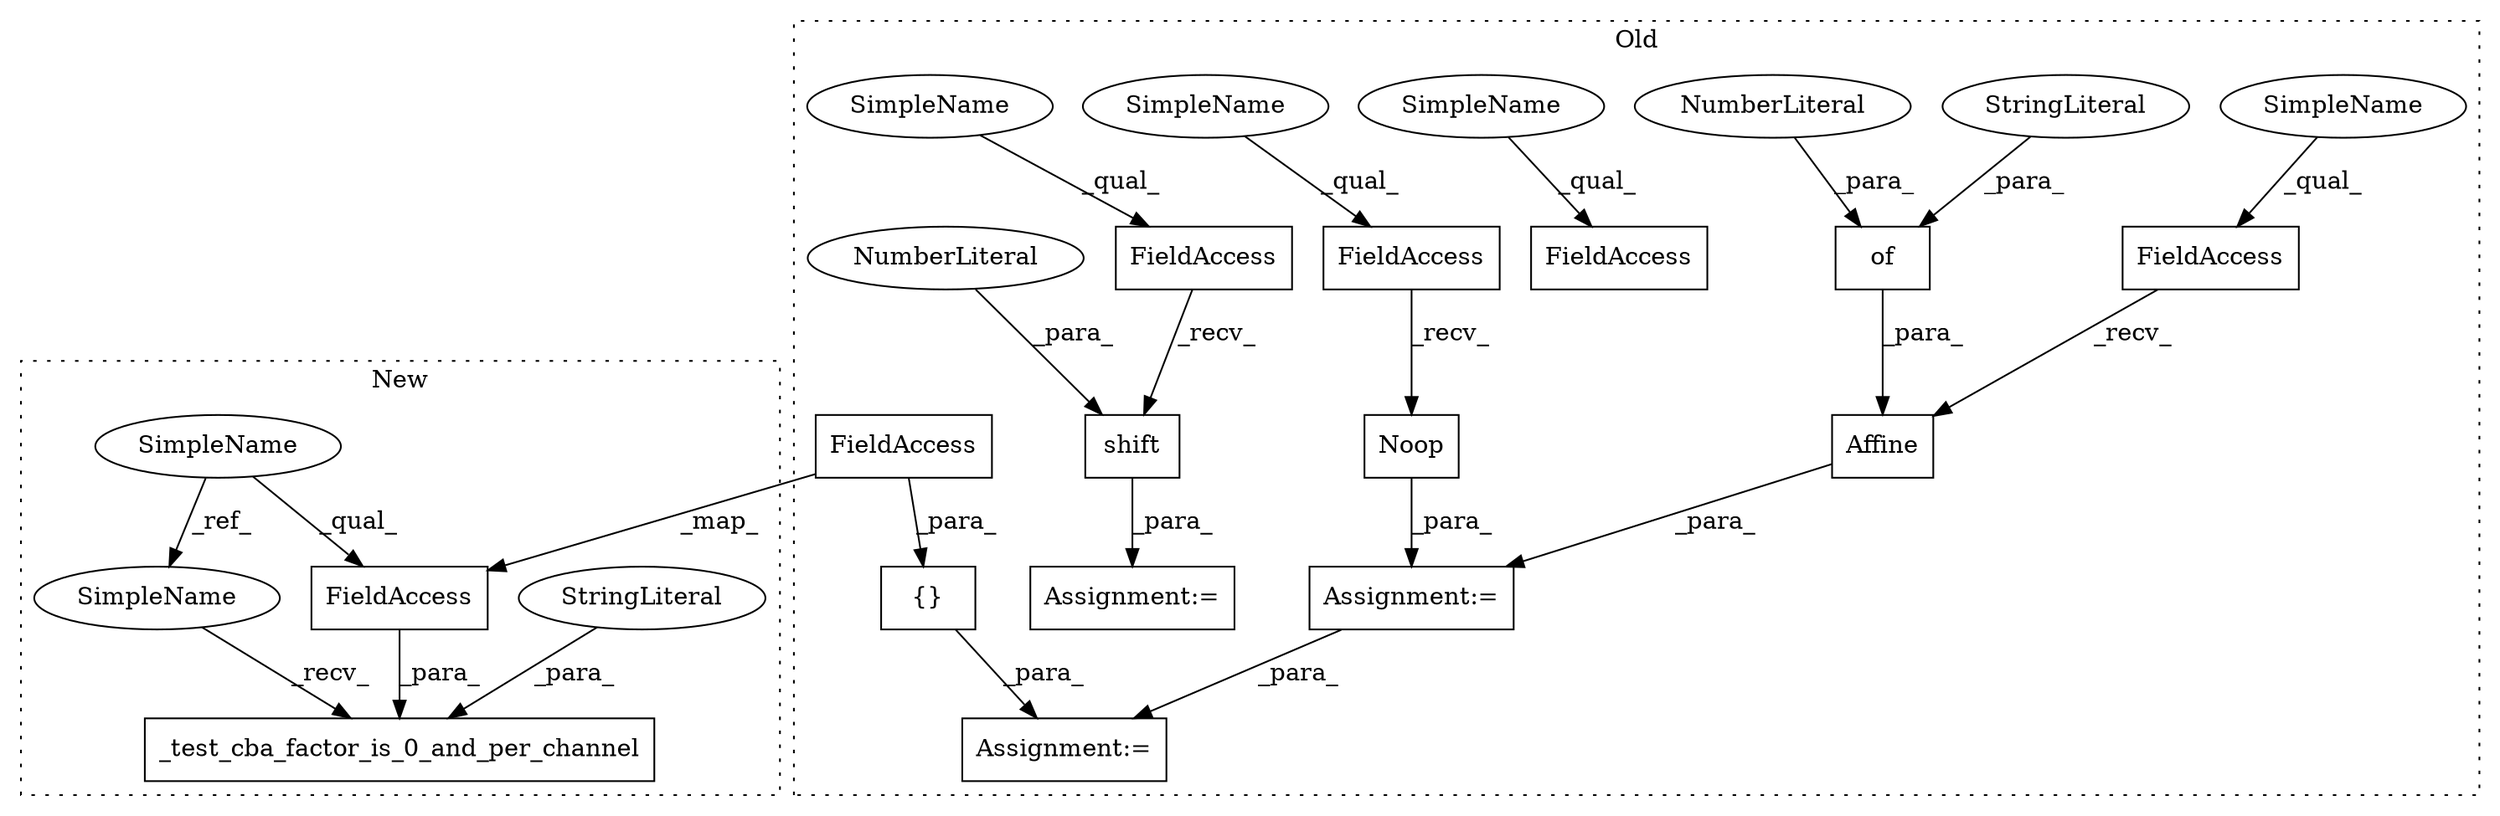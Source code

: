 digraph G {
subgraph cluster0 {
1 [label="{}" a="4" s="66953,66963" l="1,1" shape="box"];
4 [label="Assignment:=" a="7" s="66922" l="1" shape="box"];
5 [label="of" a="32" s="66892,66900" l="3,1" shape="box"];
6 [label="NumberLiteral" a="34" s="66899" l="1" shape="ellipse"];
7 [label="Noop" a="32" s="66856" l="6" shape="box"];
8 [label="FieldAccess" a="22" s="66838" l="17" shape="box"];
9 [label="FieldAccess" a="22" s="66863" l="17" shape="box"];
10 [label="FieldAccess" a="22" s="66799" l="17" shape="box"];
11 [label="Affine" a="32" s="66881,66901" l="7,1" shape="box"];
12 [label="StringLiteral" a="45" s="66895" l="3" shape="ellipse"];
13 [label="Assignment:=" a="7" s="66798" l="1" shape="box"];
16 [label="FieldAccess" a="22" s="66954" l="9" shape="box"];
17 [label="FieldAccess" a="22" s="66980" l="9" shape="box"];
18 [label="shift" a="32" s="66990,66997" l="6,1" shape="box"];
19 [label="NumberLiteral" a="34" s="66996" l="1" shape="ellipse"];
20 [label="Assignment:=" a="7" s="66979" l="1" shape="box"];
21 [label="SimpleName" a="42" s="66799" l="6" shape="ellipse"];
22 [label="SimpleName" a="42" s="66838" l="6" shape="ellipse"];
23 [label="SimpleName" a="42" s="66863" l="6" shape="ellipse"];
25 [label="SimpleName" a="42" s="66980" l="4" shape="ellipse"];
label = "Old";
style="dotted";
}
subgraph cluster1 {
2 [label="_test_cba_factor_is_0_and_per_channel" a="32" s="62424,62490" l="38,1" shape="box"];
3 [label="StringLiteral" a="45" s="62462" l="18" shape="ellipse"];
14 [label="SimpleName" a="42" s="62408" l="4" shape="ellipse"];
15 [label="FieldAccess" a="22" s="62481" l="9" shape="box"];
24 [label="SimpleName" a="42" s="62419" l="4" shape="ellipse"];
label = "New";
style="dotted";
}
1 -> 4 [label="_para_"];
3 -> 2 [label="_para_"];
5 -> 11 [label="_para_"];
6 -> 5 [label="_para_"];
7 -> 13 [label="_para_"];
8 -> 7 [label="_recv_"];
9 -> 11 [label="_recv_"];
11 -> 13 [label="_para_"];
12 -> 5 [label="_para_"];
13 -> 4 [label="_para_"];
14 -> 24 [label="_ref_"];
14 -> 15 [label="_qual_"];
15 -> 2 [label="_para_"];
16 -> 15 [label="_map_"];
16 -> 1 [label="_para_"];
17 -> 18 [label="_recv_"];
18 -> 20 [label="_para_"];
19 -> 18 [label="_para_"];
21 -> 10 [label="_qual_"];
22 -> 8 [label="_qual_"];
23 -> 9 [label="_qual_"];
24 -> 2 [label="_recv_"];
25 -> 17 [label="_qual_"];
}